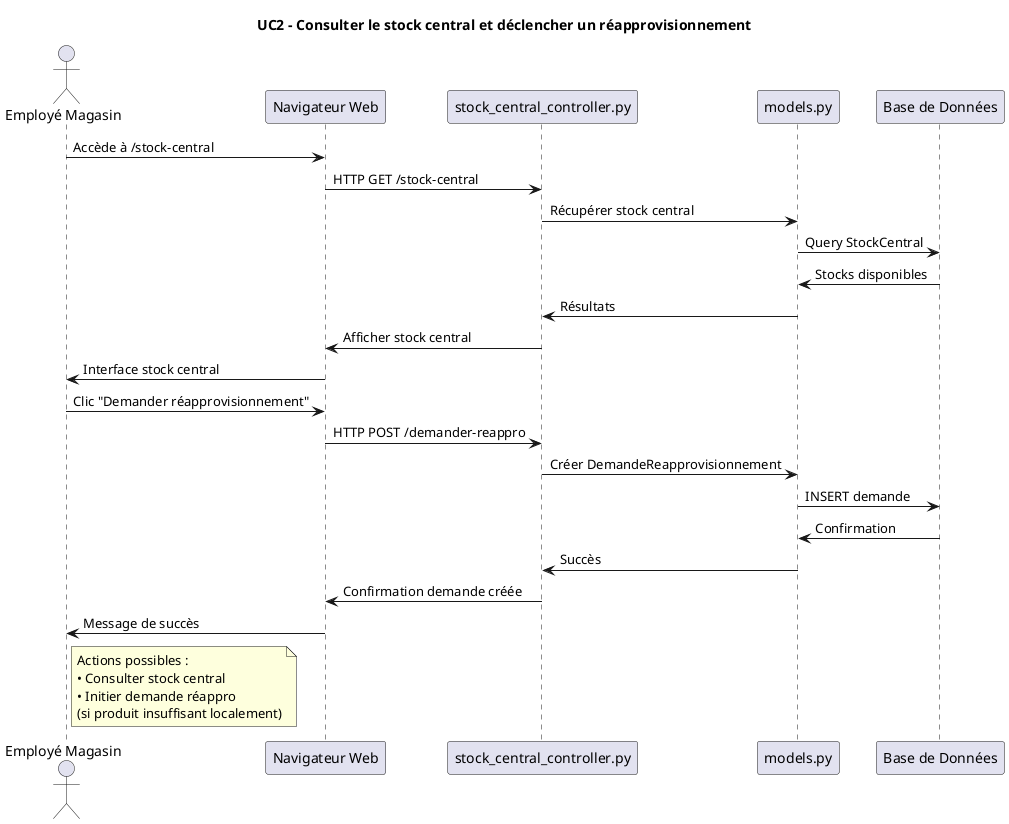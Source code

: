 @startuml UC2 - Consulter le stock central et déclencher un réapprovisionnement

actor "Employé Magasin" as EM
participant "Navigateur Web" as Browser
participant "stock_central_controller.py" as Controller
participant "models.py" as Models
participant "Base de Données" as DB

title UC2 - Consulter le stock central et déclencher un réapprovisionnement

EM -> Browser : Accède à /stock-central
Browser -> Controller : HTTP GET /stock-central

Controller -> Models : Récupérer stock central
Models -> DB : Query StockCentral
DB -> Models : Stocks disponibles
Models -> Controller : Résultats

Controller -> Browser : Afficher stock central
Browser -> EM : Interface stock central

EM -> Browser : Clic "Demander réapprovisionnement"
Browser -> Controller : HTTP POST /demander-reappro

Controller -> Models : Créer DemandeReapprovisionnement
Models -> DB : INSERT demande
DB -> Models : Confirmation
Models -> Controller : Succès

Controller -> Browser : Confirmation demande créée
Browser -> EM : Message de succès

note right of EM
  Actions possibles :
  • Consulter stock central
  • Initier demande réappro
  (si produit insuffisant localement)
end note

@enduml 